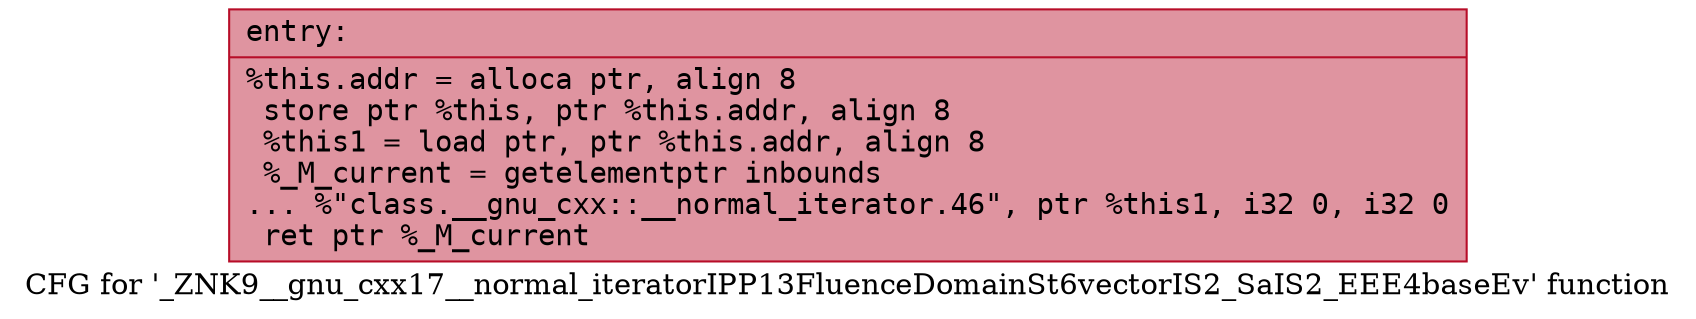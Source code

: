 digraph "CFG for '_ZNK9__gnu_cxx17__normal_iteratorIPP13FluenceDomainSt6vectorIS2_SaIS2_EEE4baseEv' function" {
	label="CFG for '_ZNK9__gnu_cxx17__normal_iteratorIPP13FluenceDomainSt6vectorIS2_SaIS2_EEE4baseEv' function";

	Node0x556c3c859670 [shape=record,color="#b70d28ff", style=filled, fillcolor="#b70d2870" fontname="Courier",label="{entry:\l|  %this.addr = alloca ptr, align 8\l  store ptr %this, ptr %this.addr, align 8\l  %this1 = load ptr, ptr %this.addr, align 8\l  %_M_current = getelementptr inbounds\l... %\"class.__gnu_cxx::__normal_iterator.46\", ptr %this1, i32 0, i32 0\l  ret ptr %_M_current\l}"];
}
